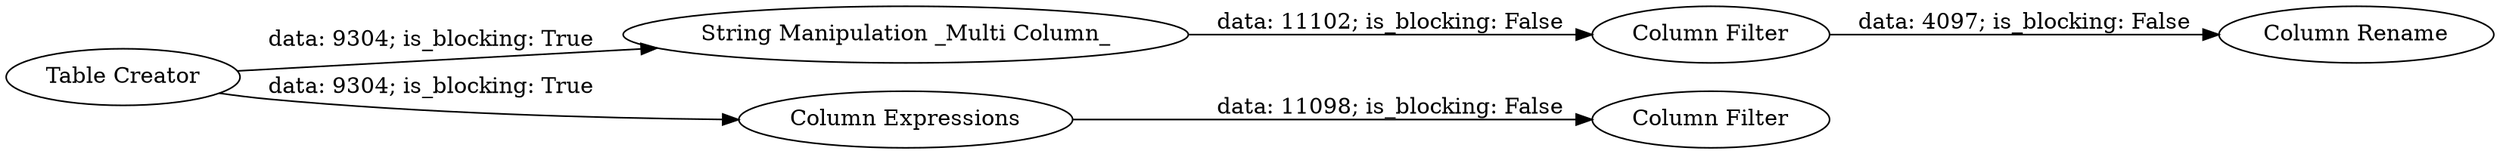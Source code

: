digraph {
	"318903107032143119_6" [label="String Manipulation _Multi Column_"]
	"318903107032143119_7" [label="Column Rename"]
	"318903107032143119_8" [label="Column Filter"]
	"318903107032143119_9" [label="Column Filter"]
	"318903107032143119_3" [label="Column Expressions"]
	"318903107032143119_1" [label="Table Creator"]
	"318903107032143119_3" -> "318903107032143119_9" [label="data: 11098; is_blocking: False"]
	"318903107032143119_1" -> "318903107032143119_3" [label="data: 9304; is_blocking: True"]
	"318903107032143119_1" -> "318903107032143119_6" [label="data: 9304; is_blocking: True"]
	"318903107032143119_6" -> "318903107032143119_8" [label="data: 11102; is_blocking: False"]
	"318903107032143119_8" -> "318903107032143119_7" [label="data: 4097; is_blocking: False"]
	rankdir=LR
}
